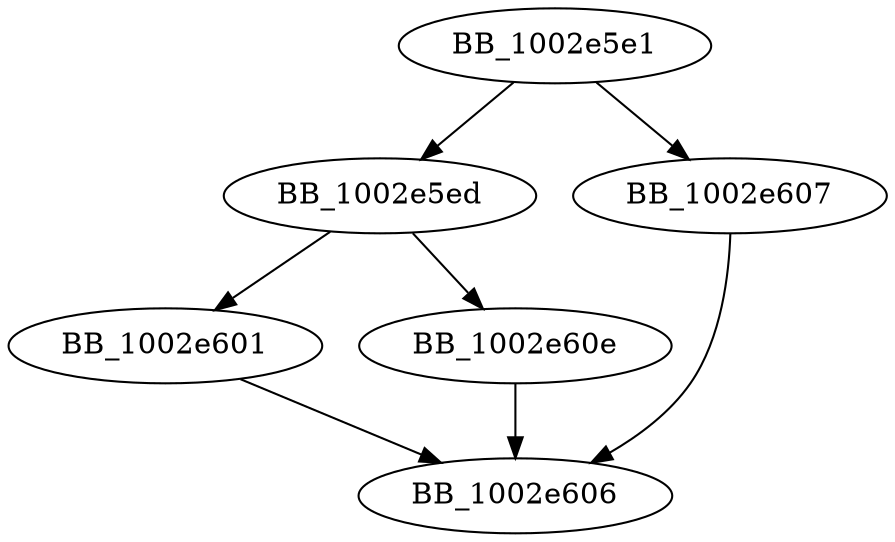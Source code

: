 DiGraph _isintTOS{
BB_1002e5e1->BB_1002e5ed
BB_1002e5e1->BB_1002e607
BB_1002e5ed->BB_1002e601
BB_1002e5ed->BB_1002e60e
BB_1002e601->BB_1002e606
BB_1002e607->BB_1002e606
BB_1002e60e->BB_1002e606
}
